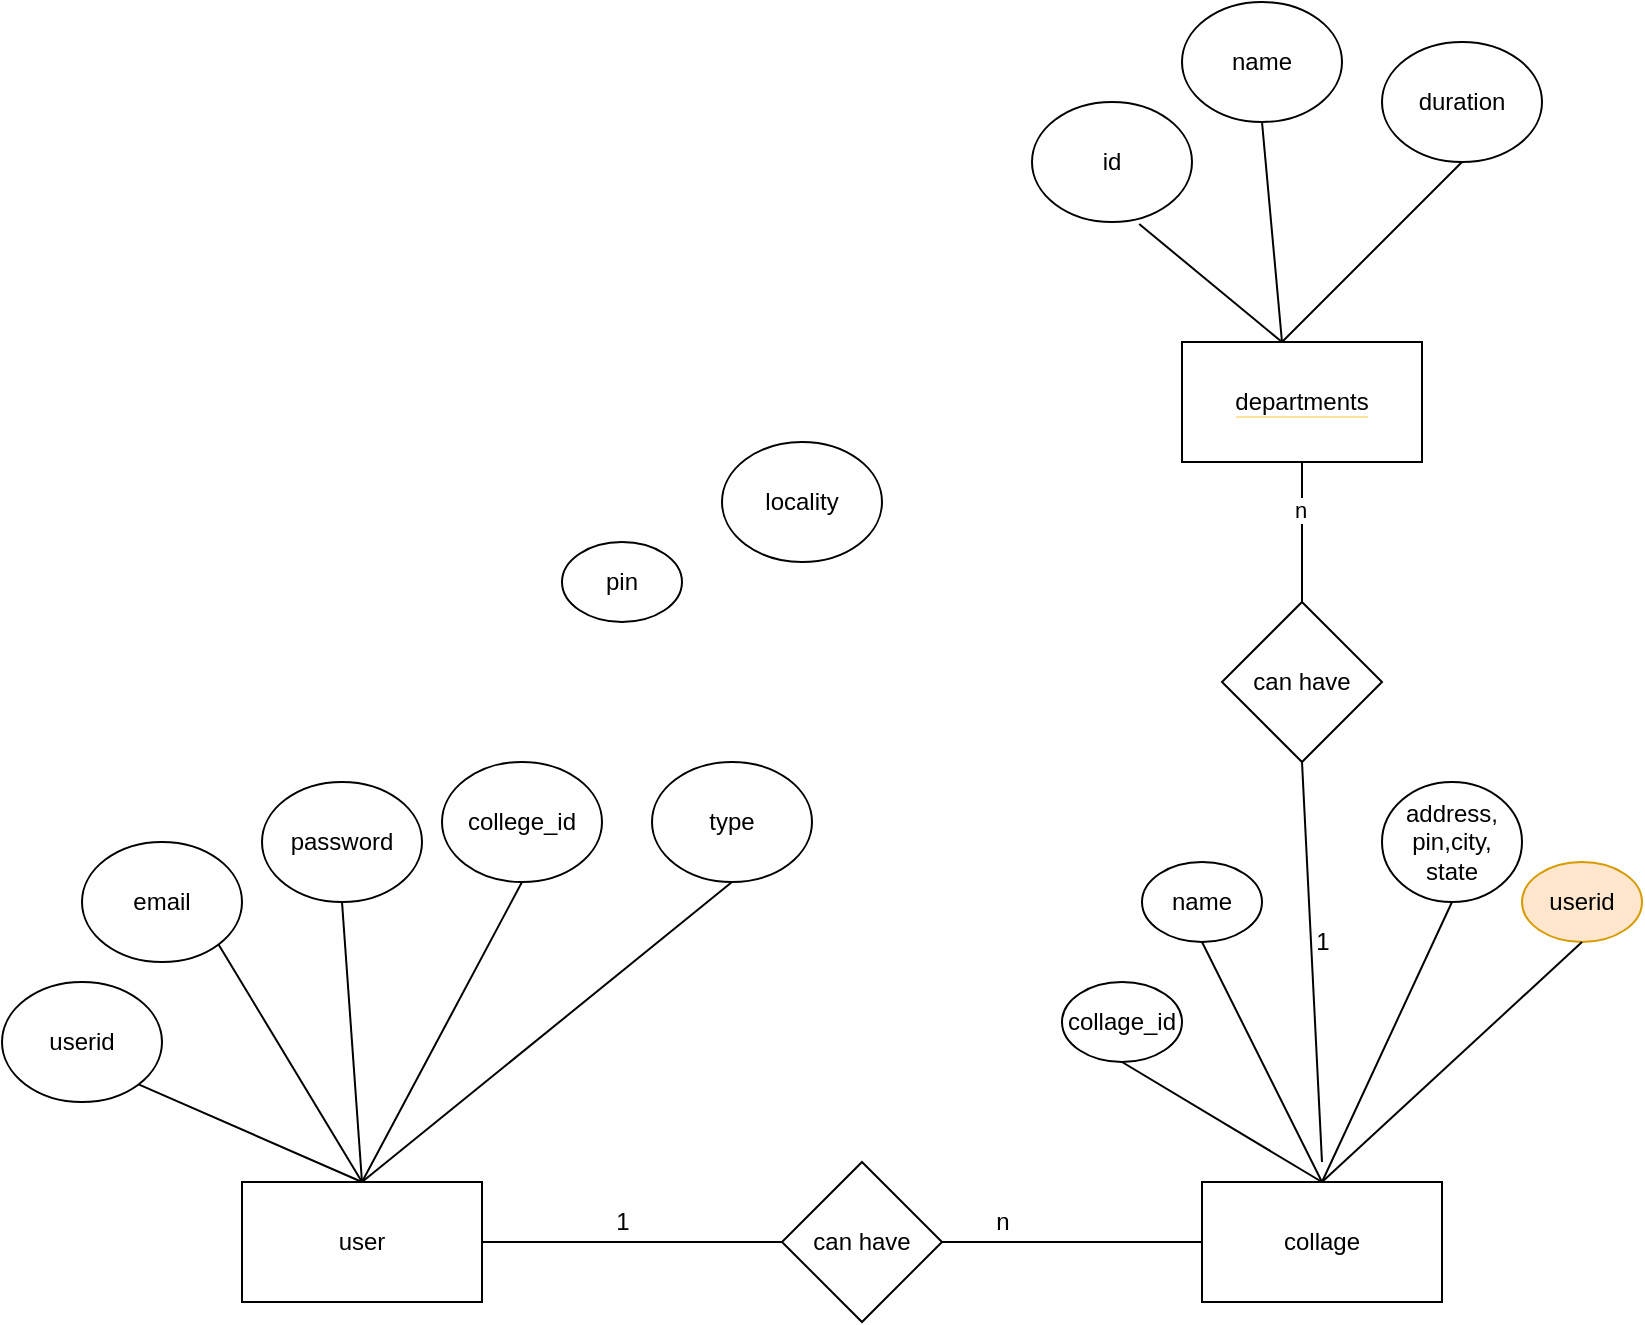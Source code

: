 <mxfile version="20.2.2" type="github">
  <diagram id="tImk9Id2bw4HW6ncSVgV" name="Page-1">
    <mxGraphModel dx="1730" dy="2018" grid="1" gridSize="10" guides="1" tooltips="1" connect="1" arrows="1" fold="1" page="1" pageScale="1" pageWidth="850" pageHeight="1100" math="0" shadow="0">
      <root>
        <mxCell id="0" />
        <mxCell id="1" parent="0" />
        <mxCell id="bE4bb6kHZ0PcFhRLUBJm-4" value="user" style="rounded=0;whiteSpace=wrap;html=1;" vertex="1" parent="1">
          <mxGeometry x="140" y="230" width="120" height="60" as="geometry" />
        </mxCell>
        <mxCell id="bE4bb6kHZ0PcFhRLUBJm-6" value="email" style="ellipse;whiteSpace=wrap;html=1;" vertex="1" parent="1">
          <mxGeometry x="60" y="60" width="80" height="60" as="geometry" />
        </mxCell>
        <mxCell id="bE4bb6kHZ0PcFhRLUBJm-7" value="userid" style="ellipse;whiteSpace=wrap;html=1;" vertex="1" parent="1">
          <mxGeometry x="20" y="130" width="80" height="60" as="geometry" />
        </mxCell>
        <mxCell id="bE4bb6kHZ0PcFhRLUBJm-8" value="password" style="ellipse;whiteSpace=wrap;html=1;" vertex="1" parent="1">
          <mxGeometry x="150" y="30" width="80" height="60" as="geometry" />
        </mxCell>
        <mxCell id="bE4bb6kHZ0PcFhRLUBJm-9" value="college_id" style="ellipse;whiteSpace=wrap;html=1;" vertex="1" parent="1">
          <mxGeometry x="240" y="20" width="80" height="60" as="geometry" />
        </mxCell>
        <mxCell id="bE4bb6kHZ0PcFhRLUBJm-10" value="type" style="ellipse;whiteSpace=wrap;html=1;" vertex="1" parent="1">
          <mxGeometry x="345" y="20" width="80" height="60" as="geometry" />
        </mxCell>
        <mxCell id="bE4bb6kHZ0PcFhRLUBJm-14" value="" style="endArrow=none;html=1;rounded=0;entryX=0.5;entryY=1;entryDx=0;entryDy=0;exitX=0.5;exitY=0;exitDx=0;exitDy=0;" edge="1" parent="1" source="bE4bb6kHZ0PcFhRLUBJm-4" target="bE4bb6kHZ0PcFhRLUBJm-10">
          <mxGeometry width="50" height="50" relative="1" as="geometry">
            <mxPoint x="400" y="210" as="sourcePoint" />
            <mxPoint x="460" y="130" as="targetPoint" />
          </mxGeometry>
        </mxCell>
        <mxCell id="bE4bb6kHZ0PcFhRLUBJm-15" value="" style="endArrow=none;html=1;rounded=0;entryX=0.5;entryY=1;entryDx=0;entryDy=0;exitX=0.5;exitY=0;exitDx=0;exitDy=0;" edge="1" parent="1" source="bE4bb6kHZ0PcFhRLUBJm-4" target="bE4bb6kHZ0PcFhRLUBJm-9">
          <mxGeometry width="50" height="50" relative="1" as="geometry">
            <mxPoint x="310" y="240" as="sourcePoint" />
            <mxPoint x="395" y="90" as="targetPoint" />
          </mxGeometry>
        </mxCell>
        <mxCell id="bE4bb6kHZ0PcFhRLUBJm-16" value="" style="endArrow=none;html=1;rounded=0;entryX=0.5;entryY=1;entryDx=0;entryDy=0;exitX=0.5;exitY=0;exitDx=0;exitDy=0;" edge="1" parent="1" source="bE4bb6kHZ0PcFhRLUBJm-4" target="bE4bb6kHZ0PcFhRLUBJm-8">
          <mxGeometry width="50" height="50" relative="1" as="geometry">
            <mxPoint x="330" y="260" as="sourcePoint" />
            <mxPoint x="290" y="90" as="targetPoint" />
          </mxGeometry>
        </mxCell>
        <mxCell id="bE4bb6kHZ0PcFhRLUBJm-17" value="" style="endArrow=none;html=1;rounded=0;entryX=1;entryY=1;entryDx=0;entryDy=0;exitX=0.5;exitY=0;exitDx=0;exitDy=0;" edge="1" parent="1" source="bE4bb6kHZ0PcFhRLUBJm-4" target="bE4bb6kHZ0PcFhRLUBJm-6">
          <mxGeometry width="50" height="50" relative="1" as="geometry">
            <mxPoint x="340" y="270" as="sourcePoint" />
            <mxPoint x="200" y="100" as="targetPoint" />
          </mxGeometry>
        </mxCell>
        <mxCell id="bE4bb6kHZ0PcFhRLUBJm-18" value="" style="endArrow=none;html=1;rounded=0;entryX=1;entryY=1;entryDx=0;entryDy=0;exitX=0.5;exitY=0;exitDx=0;exitDy=0;" edge="1" parent="1" source="bE4bb6kHZ0PcFhRLUBJm-4" target="bE4bb6kHZ0PcFhRLUBJm-7">
          <mxGeometry width="50" height="50" relative="1" as="geometry">
            <mxPoint x="350" y="280" as="sourcePoint" />
            <mxPoint x="138.284" y="121.213" as="targetPoint" />
          </mxGeometry>
        </mxCell>
        <mxCell id="bE4bb6kHZ0PcFhRLUBJm-19" value="collage" style="rounded=0;whiteSpace=wrap;html=1;" vertex="1" parent="1">
          <mxGeometry x="620" y="230" width="120" height="60" as="geometry" />
        </mxCell>
        <mxCell id="bE4bb6kHZ0PcFhRLUBJm-20" value="can have" style="rhombus;whiteSpace=wrap;html=1;" vertex="1" parent="1">
          <mxGeometry x="410" y="220" width="80" height="80" as="geometry" />
        </mxCell>
        <mxCell id="bE4bb6kHZ0PcFhRLUBJm-21" value="" style="endArrow=none;html=1;rounded=0;exitX=1;exitY=0.5;exitDx=0;exitDy=0;entryX=0;entryY=0.5;entryDx=0;entryDy=0;" edge="1" parent="1" source="bE4bb6kHZ0PcFhRLUBJm-4" target="bE4bb6kHZ0PcFhRLUBJm-20">
          <mxGeometry width="50" height="50" relative="1" as="geometry">
            <mxPoint x="400" y="210" as="sourcePoint" />
            <mxPoint x="450" y="160" as="targetPoint" />
          </mxGeometry>
        </mxCell>
        <mxCell id="bE4bb6kHZ0PcFhRLUBJm-22" value="" style="endArrow=none;html=1;rounded=0;exitX=1;exitY=0.5;exitDx=0;exitDy=0;entryX=0;entryY=0.5;entryDx=0;entryDy=0;" edge="1" parent="1" source="bE4bb6kHZ0PcFhRLUBJm-20" target="bE4bb6kHZ0PcFhRLUBJm-19">
          <mxGeometry width="50" height="50" relative="1" as="geometry">
            <mxPoint x="270" y="270" as="sourcePoint" />
            <mxPoint x="395" y="270" as="targetPoint" />
          </mxGeometry>
        </mxCell>
        <mxCell id="bE4bb6kHZ0PcFhRLUBJm-23" value="userid" style="ellipse;whiteSpace=wrap;html=1;fillColor=#ffe6cc;strokeColor=#d79b00;" vertex="1" parent="1">
          <mxGeometry x="780" y="70" width="60" height="40" as="geometry" />
        </mxCell>
        <mxCell id="bE4bb6kHZ0PcFhRLUBJm-24" value="" style="endArrow=none;html=1;rounded=0;entryX=0.5;entryY=1;entryDx=0;entryDy=0;exitX=0.5;exitY=0;exitDx=0;exitDy=0;" edge="1" parent="1" source="bE4bb6kHZ0PcFhRLUBJm-19" target="bE4bb6kHZ0PcFhRLUBJm-23">
          <mxGeometry width="50" height="50" relative="1" as="geometry">
            <mxPoint x="210" y="240" as="sourcePoint" />
            <mxPoint x="395" y="90" as="targetPoint" />
          </mxGeometry>
        </mxCell>
        <mxCell id="bE4bb6kHZ0PcFhRLUBJm-25" value="name" style="ellipse;whiteSpace=wrap;html=1;" vertex="1" parent="1">
          <mxGeometry x="610" y="-360" width="80" height="60" as="geometry" />
        </mxCell>
        <mxCell id="bE4bb6kHZ0PcFhRLUBJm-26" value="duration" style="ellipse;whiteSpace=wrap;html=1;" vertex="1" parent="1">
          <mxGeometry x="710" y="-340" width="80" height="60" as="geometry" />
        </mxCell>
        <mxCell id="bE4bb6kHZ0PcFhRLUBJm-27" value="locality" style="ellipse;whiteSpace=wrap;html=1;" vertex="1" parent="1">
          <mxGeometry x="380" y="-140" width="80" height="60" as="geometry" />
        </mxCell>
        <mxCell id="bE4bb6kHZ0PcFhRLUBJm-28" value="id" style="ellipse;whiteSpace=wrap;html=1;" vertex="1" parent="1">
          <mxGeometry x="535" y="-310" width="80" height="60" as="geometry" />
        </mxCell>
        <mxCell id="bE4bb6kHZ0PcFhRLUBJm-29" value="address, pin,city, state" style="ellipse;whiteSpace=wrap;html=1;" vertex="1" parent="1">
          <mxGeometry x="710" y="30" width="70" height="60" as="geometry" />
        </mxCell>
        <mxCell id="bE4bb6kHZ0PcFhRLUBJm-30" value="name" style="ellipse;whiteSpace=wrap;html=1;" vertex="1" parent="1">
          <mxGeometry x="590" y="70" width="60" height="40" as="geometry" />
        </mxCell>
        <mxCell id="bE4bb6kHZ0PcFhRLUBJm-31" value="collage_id" style="ellipse;whiteSpace=wrap;html=1;" vertex="1" parent="1">
          <mxGeometry x="550" y="130" width="60" height="40" as="geometry" />
        </mxCell>
        <mxCell id="bE4bb6kHZ0PcFhRLUBJm-32" value="pin" style="ellipse;whiteSpace=wrap;html=1;" vertex="1" parent="1">
          <mxGeometry x="300" y="-90" width="60" height="40" as="geometry" />
        </mxCell>
        <mxCell id="bE4bb6kHZ0PcFhRLUBJm-33" value="" style="endArrow=none;html=1;rounded=0;entryX=0.5;entryY=1;entryDx=0;entryDy=0;" edge="1" parent="1" target="bE4bb6kHZ0PcFhRLUBJm-29">
          <mxGeometry width="50" height="50" relative="1" as="geometry">
            <mxPoint x="680" y="230" as="sourcePoint" />
            <mxPoint x="820" y="120" as="targetPoint" />
          </mxGeometry>
        </mxCell>
        <mxCell id="bE4bb6kHZ0PcFhRLUBJm-34" value="" style="endArrow=none;html=1;rounded=0;entryX=0.5;entryY=1;entryDx=0;entryDy=0;exitX=0.5;exitY=0;exitDx=0;exitDy=0;" edge="1" parent="1" source="bE4bb6kHZ0PcFhRLUBJm-19" target="bE4bb6kHZ0PcFhRLUBJm-30">
          <mxGeometry width="50" height="50" relative="1" as="geometry">
            <mxPoint x="690" y="240" as="sourcePoint" />
            <mxPoint x="755" y="100" as="targetPoint" />
          </mxGeometry>
        </mxCell>
        <mxCell id="bE4bb6kHZ0PcFhRLUBJm-35" value="1" style="text;html=1;align=center;verticalAlign=middle;resizable=0;points=[];autosize=1;strokeColor=none;fillColor=none;" vertex="1" parent="1">
          <mxGeometry x="315" y="235" width="30" height="30" as="geometry" />
        </mxCell>
        <mxCell id="bE4bb6kHZ0PcFhRLUBJm-36" value="n" style="text;html=1;align=center;verticalAlign=middle;resizable=0;points=[];autosize=1;strokeColor=none;fillColor=none;" vertex="1" parent="1">
          <mxGeometry x="505" y="235" width="30" height="30" as="geometry" />
        </mxCell>
        <mxCell id="bE4bb6kHZ0PcFhRLUBJm-37" value="" style="endArrow=none;html=1;rounded=0;entryX=0.5;entryY=1;entryDx=0;entryDy=0;exitX=0.5;exitY=0;exitDx=0;exitDy=0;" edge="1" parent="1" source="bE4bb6kHZ0PcFhRLUBJm-19" target="bE4bb6kHZ0PcFhRLUBJm-31">
          <mxGeometry width="50" height="50" relative="1" as="geometry">
            <mxPoint x="680" y="230" as="sourcePoint" />
            <mxPoint x="690" y="70" as="targetPoint" />
          </mxGeometry>
        </mxCell>
        <mxCell id="bE4bb6kHZ0PcFhRLUBJm-38" value="&lt;span style=&quot;background-color: rgb(255, 255, 255);&quot;&gt;departments&lt;/span&gt;" style="rounded=0;whiteSpace=wrap;html=1;labelBackgroundColor=#FFE599;" vertex="1" parent="1">
          <mxGeometry x="610" y="-190" width="120" height="60" as="geometry" />
        </mxCell>
        <mxCell id="bE4bb6kHZ0PcFhRLUBJm-39" value="" style="endArrow=none;html=1;rounded=0;entryX=0.67;entryY=1.017;entryDx=0;entryDy=0;entryPerimeter=0;" edge="1" parent="1" target="bE4bb6kHZ0PcFhRLUBJm-28">
          <mxGeometry width="50" height="50" relative="1" as="geometry">
            <mxPoint x="660" y="-190" as="sourcePoint" />
            <mxPoint x="450" y="-150" as="targetPoint" />
          </mxGeometry>
        </mxCell>
        <mxCell id="bE4bb6kHZ0PcFhRLUBJm-40" value="" style="endArrow=none;html=1;rounded=0;entryX=0.5;entryY=1;entryDx=0;entryDy=0;" edge="1" parent="1" target="bE4bb6kHZ0PcFhRLUBJm-25">
          <mxGeometry width="50" height="50" relative="1" as="geometry">
            <mxPoint x="660" y="-190" as="sourcePoint" />
            <mxPoint x="598.6" y="-238.98" as="targetPoint" />
          </mxGeometry>
        </mxCell>
        <mxCell id="bE4bb6kHZ0PcFhRLUBJm-41" value="" style="endArrow=none;html=1;rounded=0;entryX=0.5;entryY=1;entryDx=0;entryDy=0;" edge="1" parent="1" target="bE4bb6kHZ0PcFhRLUBJm-26">
          <mxGeometry width="50" height="50" relative="1" as="geometry">
            <mxPoint x="660" y="-190" as="sourcePoint" />
            <mxPoint x="660" y="-290" as="targetPoint" />
          </mxGeometry>
        </mxCell>
        <mxCell id="bE4bb6kHZ0PcFhRLUBJm-42" value="can have" style="rhombus;whiteSpace=wrap;html=1;" vertex="1" parent="1">
          <mxGeometry x="630" y="-60" width="80" height="80" as="geometry" />
        </mxCell>
        <mxCell id="bE4bb6kHZ0PcFhRLUBJm-43" value="" style="endArrow=none;html=1;rounded=0;entryX=0.5;entryY=1;entryDx=0;entryDy=0;exitX=0.5;exitY=0;exitDx=0;exitDy=0;" edge="1" parent="1" source="bE4bb6kHZ0PcFhRLUBJm-42" target="bE4bb6kHZ0PcFhRLUBJm-38">
          <mxGeometry width="50" height="50" relative="1" as="geometry">
            <mxPoint x="400" y="100" as="sourcePoint" />
            <mxPoint x="450" y="50" as="targetPoint" />
          </mxGeometry>
        </mxCell>
        <mxCell id="bE4bb6kHZ0PcFhRLUBJm-45" value="n" style="edgeLabel;html=1;align=center;verticalAlign=middle;resizable=0;points=[];" vertex="1" connectable="0" parent="bE4bb6kHZ0PcFhRLUBJm-43">
          <mxGeometry x="0.309" y="1" relative="1" as="geometry">
            <mxPoint as="offset" />
          </mxGeometry>
        </mxCell>
        <mxCell id="bE4bb6kHZ0PcFhRLUBJm-44" value="" style="endArrow=none;html=1;rounded=0;exitX=0.5;exitY=1;exitDx=0;exitDy=0;" edge="1" parent="1" source="bE4bb6kHZ0PcFhRLUBJm-42">
          <mxGeometry width="50" height="50" relative="1" as="geometry">
            <mxPoint x="680" y="-50" as="sourcePoint" />
            <mxPoint x="680" y="220" as="targetPoint" />
          </mxGeometry>
        </mxCell>
        <mxCell id="bE4bb6kHZ0PcFhRLUBJm-46" value="1" style="text;html=1;align=center;verticalAlign=middle;resizable=0;points=[];autosize=1;strokeColor=none;fillColor=none;" vertex="1" parent="1">
          <mxGeometry x="665" y="95" width="30" height="30" as="geometry" />
        </mxCell>
      </root>
    </mxGraphModel>
  </diagram>
</mxfile>
